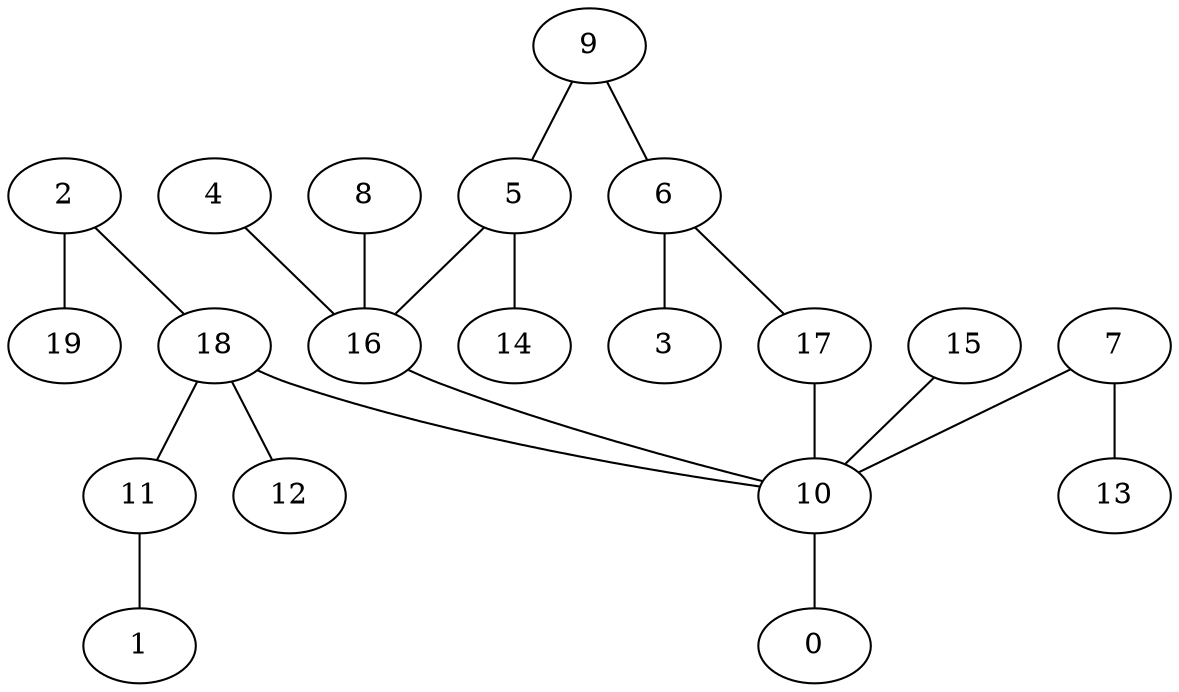 digraph GG_graph {

subgraph G_graph {
edge [color = black]
"4" -> "16" [dir = none]
"9" -> "6" [dir = none]
"8" -> "16" [dir = none]
"5" -> "14" [dir = none]
"5" -> "16" [dir = none]
"10" -> "0" [dir = none]
"16" -> "10" [dir = none]
"2" -> "19" [dir = none]
"2" -> "18" [dir = none]
"6" -> "3" [dir = none]
"6" -> "17" [dir = none]
"18" -> "11" [dir = none]
"18" -> "12" [dir = none]
"18" -> "10" [dir = none]
"11" -> "1" [dir = none]
"17" -> "10" [dir = none]
"7" -> "13" [dir = none]
"7" -> "10" [dir = none]
"15" -> "10" [dir = none]
"9" -> "5" [dir = none]
}

}
